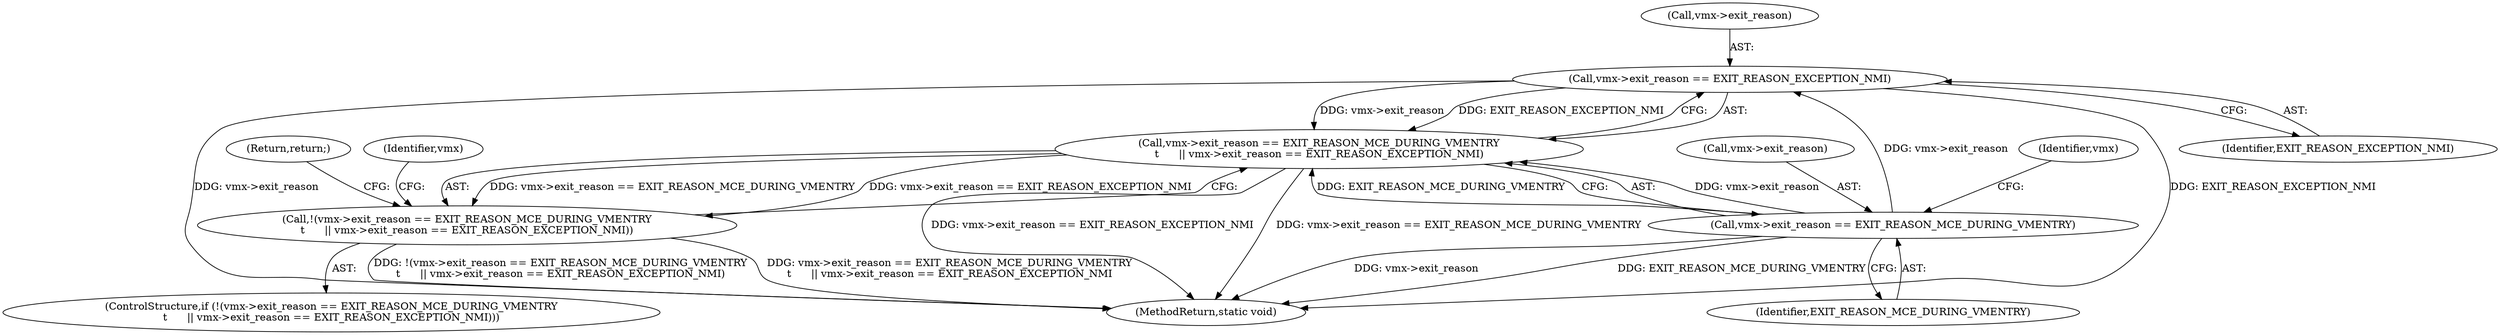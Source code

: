 digraph "0_linux_ef85b67385436ddc1998f45f1d6a210f935b3388_2@pointer" {
"1000114" [label="(Call,vmx->exit_reason == EXIT_REASON_EXCEPTION_NMI)"];
"1000109" [label="(Call,vmx->exit_reason == EXIT_REASON_MCE_DURING_VMENTRY)"];
"1000108" [label="(Call,vmx->exit_reason == EXIT_REASON_MCE_DURING_VMENTRY\n\t      || vmx->exit_reason == EXIT_REASON_EXCEPTION_NMI)"];
"1000107" [label="(Call,!(vmx->exit_reason == EXIT_REASON_MCE_DURING_VMENTRY\n\t      || vmx->exit_reason == EXIT_REASON_EXCEPTION_NMI))"];
"1000108" [label="(Call,vmx->exit_reason == EXIT_REASON_MCE_DURING_VMENTRY\n\t      || vmx->exit_reason == EXIT_REASON_EXCEPTION_NMI)"];
"1000107" [label="(Call,!(vmx->exit_reason == EXIT_REASON_MCE_DURING_VMENTRY\n\t      || vmx->exit_reason == EXIT_REASON_EXCEPTION_NMI))"];
"1000116" [label="(Identifier,vmx)"];
"1000115" [label="(Call,vmx->exit_reason)"];
"1000110" [label="(Call,vmx->exit_reason)"];
"1000109" [label="(Call,vmx->exit_reason == EXIT_REASON_MCE_DURING_VMENTRY)"];
"1000122" [label="(Identifier,vmx)"];
"1000119" [label="(Return,return;)"];
"1000118" [label="(Identifier,EXIT_REASON_EXCEPTION_NMI)"];
"1000113" [label="(Identifier,EXIT_REASON_MCE_DURING_VMENTRY)"];
"1000106" [label="(ControlStructure,if (!(vmx->exit_reason == EXIT_REASON_MCE_DURING_VMENTRY\n\t      || vmx->exit_reason == EXIT_REASON_EXCEPTION_NMI)))"];
"1000158" [label="(MethodReturn,static void)"];
"1000114" [label="(Call,vmx->exit_reason == EXIT_REASON_EXCEPTION_NMI)"];
"1000114" -> "1000108"  [label="AST: "];
"1000114" -> "1000118"  [label="CFG: "];
"1000115" -> "1000114"  [label="AST: "];
"1000118" -> "1000114"  [label="AST: "];
"1000108" -> "1000114"  [label="CFG: "];
"1000114" -> "1000158"  [label="DDG: vmx->exit_reason"];
"1000114" -> "1000158"  [label="DDG: EXIT_REASON_EXCEPTION_NMI"];
"1000114" -> "1000108"  [label="DDG: vmx->exit_reason"];
"1000114" -> "1000108"  [label="DDG: EXIT_REASON_EXCEPTION_NMI"];
"1000109" -> "1000114"  [label="DDG: vmx->exit_reason"];
"1000109" -> "1000108"  [label="AST: "];
"1000109" -> "1000113"  [label="CFG: "];
"1000110" -> "1000109"  [label="AST: "];
"1000113" -> "1000109"  [label="AST: "];
"1000116" -> "1000109"  [label="CFG: "];
"1000108" -> "1000109"  [label="CFG: "];
"1000109" -> "1000158"  [label="DDG: EXIT_REASON_MCE_DURING_VMENTRY"];
"1000109" -> "1000158"  [label="DDG: vmx->exit_reason"];
"1000109" -> "1000108"  [label="DDG: vmx->exit_reason"];
"1000109" -> "1000108"  [label="DDG: EXIT_REASON_MCE_DURING_VMENTRY"];
"1000108" -> "1000107"  [label="AST: "];
"1000107" -> "1000108"  [label="CFG: "];
"1000108" -> "1000158"  [label="DDG: vmx->exit_reason == EXIT_REASON_EXCEPTION_NMI"];
"1000108" -> "1000158"  [label="DDG: vmx->exit_reason == EXIT_REASON_MCE_DURING_VMENTRY"];
"1000108" -> "1000107"  [label="DDG: vmx->exit_reason == EXIT_REASON_MCE_DURING_VMENTRY"];
"1000108" -> "1000107"  [label="DDG: vmx->exit_reason == EXIT_REASON_EXCEPTION_NMI"];
"1000107" -> "1000106"  [label="AST: "];
"1000119" -> "1000107"  [label="CFG: "];
"1000122" -> "1000107"  [label="CFG: "];
"1000107" -> "1000158"  [label="DDG: vmx->exit_reason == EXIT_REASON_MCE_DURING_VMENTRY\n\t      || vmx->exit_reason == EXIT_REASON_EXCEPTION_NMI"];
"1000107" -> "1000158"  [label="DDG: !(vmx->exit_reason == EXIT_REASON_MCE_DURING_VMENTRY\n\t      || vmx->exit_reason == EXIT_REASON_EXCEPTION_NMI)"];
}
